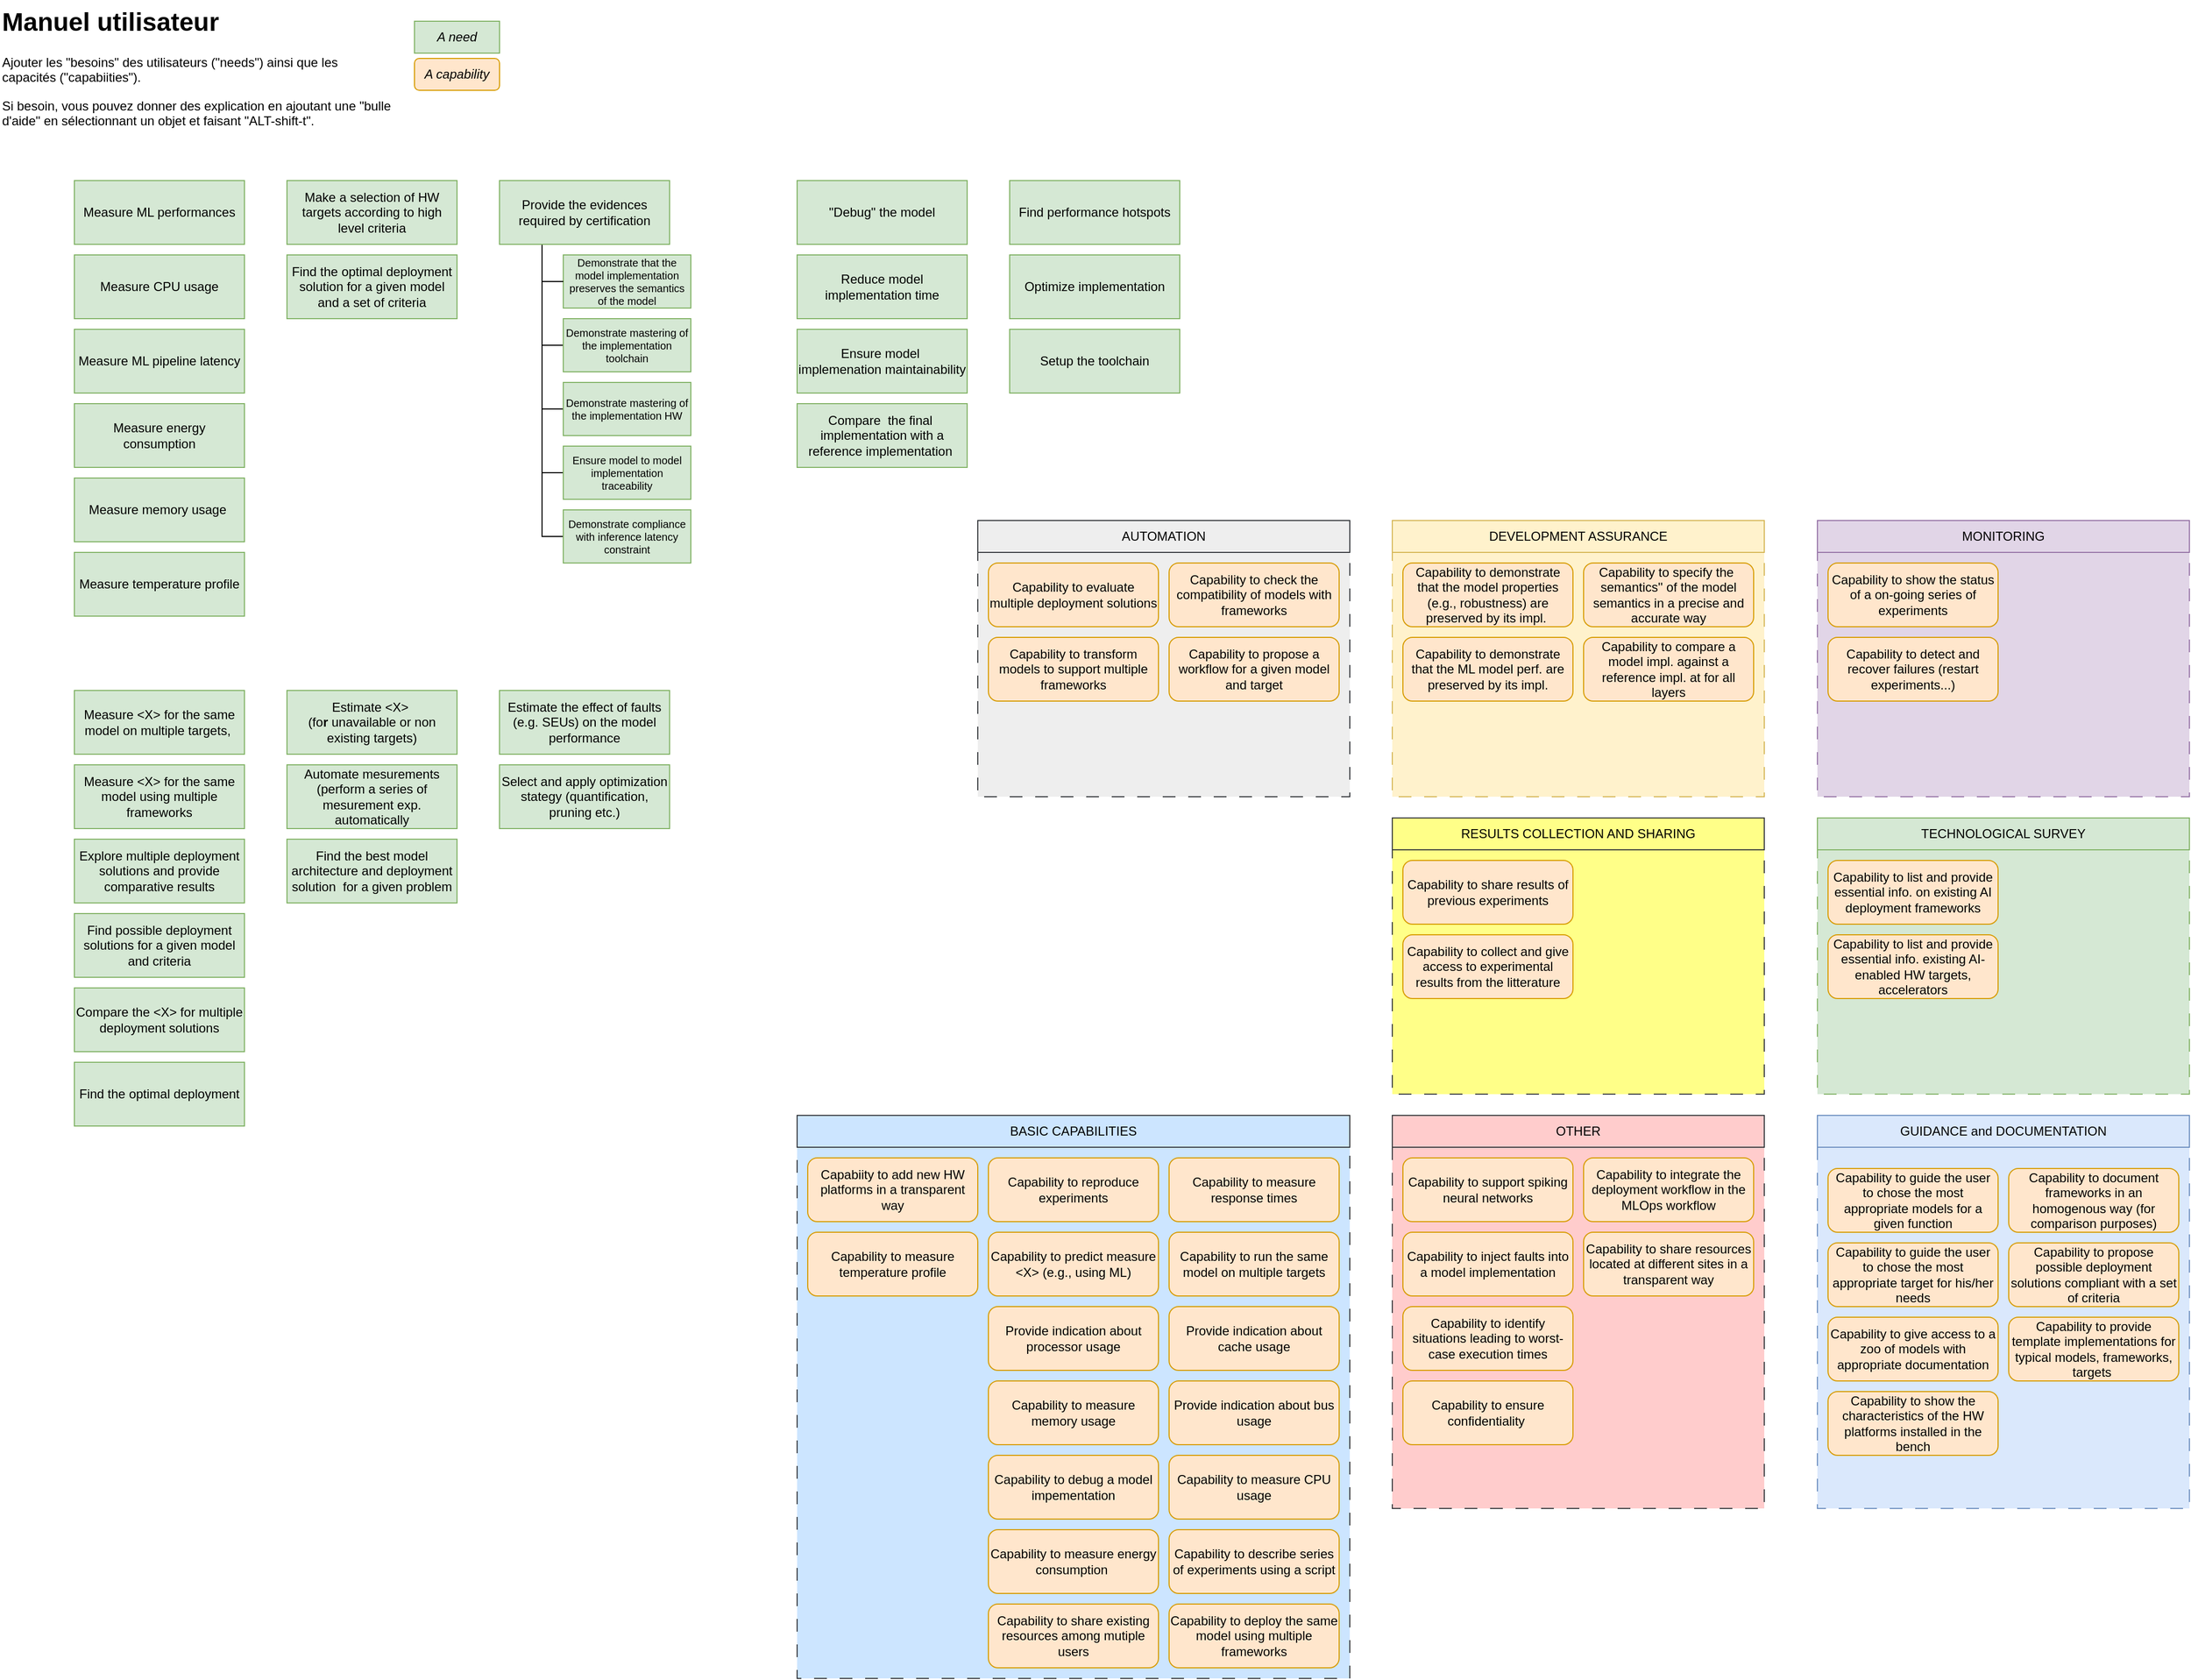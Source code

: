 <mxfile version="24.5.1" type="github">
  <diagram name="Page-1" id="GF7OaNWlpsntlyMCokd7">
    <mxGraphModel dx="4283" dy="5266" grid="1" gridSize="10" guides="1" tooltips="1" connect="1" arrows="1" fold="1" page="1" pageScale="1" pageWidth="3300" pageHeight="4681" math="0" shadow="0">
      <root>
        <mxCell id="0" />
        <mxCell id="1" parent="0" />
        <mxCell id="7k-AmSmw4N_ky5tJrCOa-97" value="" style="rounded=0;whiteSpace=wrap;html=1;dashed=1;dashPattern=12 12;fillColor=#eeeeee;strokeColor=#36393d;" vertex="1" parent="1">
          <mxGeometry x="730" y="470" width="350" height="230" as="geometry" />
        </mxCell>
        <mxCell id="7k-AmSmw4N_ky5tJrCOa-100" value="" style="rounded=0;whiteSpace=wrap;html=1;dashed=1;dashPattern=12 12;fillColor=#ffcccc;strokeColor=#36393d;" vertex="1" parent="1">
          <mxGeometry x="1120" y="1030" width="350" height="340" as="geometry" />
        </mxCell>
        <mxCell id="7k-AmSmw4N_ky5tJrCOa-102" value="" style="rounded=0;whiteSpace=wrap;html=1;dashed=1;dashPattern=12 12;fillColor=#cce5ff;strokeColor=#36393d;" vertex="1" parent="1">
          <mxGeometry x="560" y="1030" width="520" height="500" as="geometry" />
        </mxCell>
        <mxCell id="7k-AmSmw4N_ky5tJrCOa-94" value="" style="rounded=0;whiteSpace=wrap;html=1;dashed=1;dashPattern=12 12;fillColor=#fff2cc;strokeColor=#d6b656;" vertex="1" parent="1">
          <mxGeometry x="1120" y="470" width="350" height="230" as="geometry" />
        </mxCell>
        <mxCell id="7k-AmSmw4N_ky5tJrCOa-88" value="" style="rounded=0;whiteSpace=wrap;html=1;dashed=1;dashPattern=12 12;fillColor=#d5e8d4;strokeColor=#82b366;" vertex="1" parent="1">
          <mxGeometry x="1520" y="750" width="350" height="230" as="geometry" />
        </mxCell>
        <mxCell id="7k-AmSmw4N_ky5tJrCOa-87" value="" style="rounded=0;whiteSpace=wrap;html=1;dashed=1;dashPattern=12 12;fillColor=#ffff88;strokeColor=#36393d;" vertex="1" parent="1">
          <mxGeometry x="1120" y="750" width="350" height="230" as="geometry" />
        </mxCell>
        <mxCell id="7k-AmSmw4N_ky5tJrCOa-82" value="" style="rounded=0;whiteSpace=wrap;html=1;dashed=1;dashPattern=12 12;fillColor=#dae8fc;strokeColor=#6c8ebf;" vertex="1" parent="1">
          <mxGeometry x="1520" y="1030" width="350" height="340" as="geometry" />
        </mxCell>
        <mxCell id="7k-AmSmw4N_ky5tJrCOa-80" value="" style="rounded=0;whiteSpace=wrap;html=1;dashed=1;dashPattern=12 12;fillColor=#e1d5e7;strokeColor=#9673a6;" vertex="1" parent="1">
          <mxGeometry x="1520" y="470" width="350" height="230" as="geometry" />
        </mxCell>
        <mxCell id="7k-AmSmw4N_ky5tJrCOa-1" value="Capability to run the same model on multiple targets" style="rounded=1;whiteSpace=wrap;html=1;fillColor=#ffe6cc;strokeColor=#d79b00;" vertex="1" parent="1">
          <mxGeometry x="910" y="1110" width="160" height="60" as="geometry" />
        </mxCell>
        <mxCell id="7k-AmSmw4N_ky5tJrCOa-2" value="Capability to deploy the same model using multiple frameworks" style="rounded=1;whiteSpace=wrap;html=1;fillColor=#ffe6cc;strokeColor=#d79b00;" vertex="1" parent="1">
          <mxGeometry x="910" y="1460" width="160" height="60" as="geometry" />
        </mxCell>
        <mxCell id="7k-AmSmw4N_ky5tJrCOa-3" value="Capability to measure energy consumption&amp;nbsp;" style="rounded=1;whiteSpace=wrap;html=1;fillColor=#ffe6cc;strokeColor=#d79b00;" vertex="1" parent="1">
          <mxGeometry x="740" y="1390" width="160" height="60" as="geometry" />
        </mxCell>
        <mxCell id="7k-AmSmw4N_ky5tJrCOa-4" value="Capability to measure memory usage" style="rounded=1;whiteSpace=wrap;html=1;fillColor=#ffe6cc;strokeColor=#d79b00;" vertex="1" parent="1">
          <mxGeometry x="740" y="1250" width="160" height="60" as="geometry" />
        </mxCell>
        <mxCell id="7k-AmSmw4N_ky5tJrCOa-5" value="Capability to measure CPU usage" style="rounded=1;whiteSpace=wrap;html=1;fillColor=#ffe6cc;strokeColor=#d79b00;" vertex="1" parent="1">
          <mxGeometry x="910" y="1320" width="160" height="60" as="geometry" />
        </mxCell>
        <mxCell id="7k-AmSmw4N_ky5tJrCOa-6" value="Capability to specify the ``semantics&#39;&#39; of the model semantics in a precise and accurate way" style="rounded=1;whiteSpace=wrap;html=1;fillColor=#ffe6cc;strokeColor=#d79b00;" vertex="1" parent="1">
          <mxGeometry x="1300" y="480" width="160" height="60" as="geometry" />
        </mxCell>
        <mxCell id="7k-AmSmw4N_ky5tJrCOa-7" value="Capability to demonstrate that the model properties (e.g., robustness) are preserved by its impl.&amp;nbsp;" style="rounded=1;whiteSpace=wrap;html=1;fillColor=#ffe6cc;strokeColor=#d79b00;" vertex="1" parent="1">
          <mxGeometry x="1130" y="480" width="160" height="60" as="geometry" />
        </mxCell>
        <mxCell id="7k-AmSmw4N_ky5tJrCOa-8" value="Capability to demonstrate that the ML model perf. are preserved by its impl." style="rounded=1;whiteSpace=wrap;html=1;fillColor=#ffe6cc;strokeColor=#d79b00;" vertex="1" parent="1">
          <mxGeometry x="1130" y="550" width="160" height="60" as="geometry" />
        </mxCell>
        <mxCell id="7k-AmSmw4N_ky5tJrCOa-10" value="Measure ML performances" style="rounded=0;whiteSpace=wrap;html=1;fillColor=#d5e8d4;strokeColor=#82b366;" vertex="1" parent="1">
          <mxGeometry x="-120" y="120" width="160" height="60" as="geometry" />
        </mxCell>
        <mxCell id="7k-AmSmw4N_ky5tJrCOa-11" value="Measure energy consumption" style="rounded=0;whiteSpace=wrap;html=1;fillColor=#d5e8d4;strokeColor=#82b366;" vertex="1" parent="1">
          <mxGeometry x="-120" y="330" width="160" height="60" as="geometry" />
        </mxCell>
        <mxCell id="7k-AmSmw4N_ky5tJrCOa-12" value="Measure memory usage&amp;nbsp;" style="rounded=0;whiteSpace=wrap;html=1;fillColor=#d5e8d4;strokeColor=#82b366;" vertex="1" parent="1">
          <mxGeometry x="-120" y="400" width="160" height="60" as="geometry" />
        </mxCell>
        <mxCell id="7k-AmSmw4N_ky5tJrCOa-13" value="Measure ML pipeline latency" style="rounded=0;whiteSpace=wrap;html=1;fillColor=#d5e8d4;strokeColor=#82b366;" vertex="1" parent="1">
          <mxGeometry x="-120" y="260" width="160" height="60" as="geometry" />
        </mxCell>
        <UserObject label="Estimate &amp;lt;X&amp;gt;&amp;nbsp; (fo&lt;b&gt;r&amp;nbsp;&lt;/b&gt;unavailable or non existing targets)" tooltip="Cela peut concerner des cibles matérielles &#xa;qui ne sont psa encore disponibles sur&#xa;le marché mais dont on a déjà quelques &#xa;caractéristiques, ou des cibes non approvisionnées." id="7k-AmSmw4N_ky5tJrCOa-14">
          <mxCell style="rounded=0;whiteSpace=wrap;html=1;fillColor=#d5e8d4;strokeColor=#82b366;" vertex="1" parent="1">
            <mxGeometry x="80" y="600" width="160" height="60" as="geometry" />
          </mxCell>
        </UserObject>
        <mxCell id="7k-AmSmw4N_ky5tJrCOa-15" value="Automate mesurements (perform a series of mesurement exp. automatically" style="rounded=0;whiteSpace=wrap;html=1;fillColor=#d5e8d4;strokeColor=#82b366;" vertex="1" parent="1">
          <mxGeometry x="80" y="670" width="160" height="60" as="geometry" />
        </mxCell>
        <mxCell id="7k-AmSmw4N_ky5tJrCOa-16" value="Measure &amp;lt;X&amp;gt; for the same model on multiple targets,&amp;nbsp;" style="rounded=0;whiteSpace=wrap;html=1;fillColor=#d5e8d4;strokeColor=#82b366;" vertex="1" parent="1">
          <mxGeometry x="-120" y="600" width="160" height="60" as="geometry" />
        </mxCell>
        <mxCell id="7k-AmSmw4N_ky5tJrCOa-17" value="Measure &amp;lt;X&amp;gt; for the same model using multiple frameworks" style="rounded=0;whiteSpace=wrap;html=1;fillColor=#d5e8d4;strokeColor=#82b366;" vertex="1" parent="1">
          <mxGeometry x="-120" y="670" width="160" height="60" as="geometry" />
        </mxCell>
        <mxCell id="7k-AmSmw4N_ky5tJrCOa-18" value="Explore multiple deployment solutions and provide comparative results" style="rounded=0;whiteSpace=wrap;html=1;fillColor=#d5e8d4;strokeColor=#82b366;" vertex="1" parent="1">
          <mxGeometry x="-120" y="740" width="160" height="60" as="geometry" />
        </mxCell>
        <mxCell id="7k-AmSmw4N_ky5tJrCOa-19" value="Find the optimal deployment solution for a given model and a set of criteria" style="rounded=0;whiteSpace=wrap;html=1;fillColor=#d5e8d4;strokeColor=#82b366;" vertex="1" parent="1">
          <mxGeometry x="80" y="190" width="160" height="60" as="geometry" />
        </mxCell>
        <UserObject label="Find the best model architecture and deployment solution&amp;nbsp; for a given problem" tooltip="Le besoin de trouver la meilleure configuration &#xa;(modèle, framework, cible), &#xa;le modèle étant ici une variable libre.&#xa;On ne part pas d&#39;un modèle dont l&#39;architecture &#xa;est donnée, mais on optimise &#xa;l&#39;architecture pour un hardware donné (HW-NAS)." id="7k-AmSmw4N_ky5tJrCOa-20">
          <mxCell style="rounded=0;whiteSpace=wrap;html=1;fillColor=#d5e8d4;strokeColor=#82b366;" vertex="1" parent="1">
            <mxGeometry x="80" y="740" width="160" height="60" as="geometry" />
          </mxCell>
        </UserObject>
        <mxCell id="7k-AmSmw4N_ky5tJrCOa-21" value="Compare the &amp;lt;X&amp;gt; for multiple deployment solutions" style="rounded=0;whiteSpace=wrap;html=1;fillColor=#d5e8d4;strokeColor=#82b366;" vertex="1" parent="1">
          <mxGeometry x="-120" y="880" width="160" height="60" as="geometry" />
        </mxCell>
        <mxCell id="7k-AmSmw4N_ky5tJrCOa-23" value="Capability to give access to a zoo of models with appropriate documentation" style="rounded=1;whiteSpace=wrap;html=1;fillColor=#ffe6cc;strokeColor=#d79b00;" vertex="1" parent="1">
          <mxGeometry x="1530" y="1190" width="160" height="60" as="geometry" />
        </mxCell>
        <mxCell id="7k-AmSmw4N_ky5tJrCOa-24" value="Capability to predict measure &amp;lt;X&amp;gt; (e.g., using ML)" style="rounded=1;whiteSpace=wrap;html=1;fillColor=#ffe6cc;strokeColor=#d79b00;" vertex="1" parent="1">
          <mxGeometry x="740" y="1110" width="160" height="60" as="geometry" />
        </mxCell>
        <mxCell id="7k-AmSmw4N_ky5tJrCOa-25" value="Capability to propose possible deployment solutions compliant with a set of criteria" style="rounded=1;whiteSpace=wrap;html=1;fillColor=#ffe6cc;strokeColor=#d79b00;" vertex="1" parent="1">
          <mxGeometry x="1700" y="1120" width="160" height="60" as="geometry" />
        </mxCell>
        <mxCell id="7k-AmSmw4N_ky5tJrCOa-26" value="Find possible deployment solutions for a given model and criteria" style="rounded=0;whiteSpace=wrap;html=1;fillColor=#d5e8d4;strokeColor=#82b366;" vertex="1" parent="1">
          <mxGeometry x="-120" y="810" width="160" height="60" as="geometry" />
        </mxCell>
        <mxCell id="7k-AmSmw4N_ky5tJrCOa-27" value="Capability to evaluate multiple deployment solutions" style="rounded=1;whiteSpace=wrap;html=1;fillColor=#ffe6cc;strokeColor=#d79b00;" vertex="1" parent="1">
          <mxGeometry x="740" y="480" width="160" height="60" as="geometry" />
        </mxCell>
        <mxCell id="7k-AmSmw4N_ky5tJrCOa-28" value="Capability to share results of previous experiments" style="rounded=1;whiteSpace=wrap;html=1;fillColor=#ffe6cc;strokeColor=#d79b00;" vertex="1" parent="1">
          <mxGeometry x="1130" y="760" width="160" height="60" as="geometry" />
        </mxCell>
        <mxCell id="7k-AmSmw4N_ky5tJrCOa-29" value="A need" style="rounded=0;whiteSpace=wrap;html=1;fillColor=#d5e8d4;strokeColor=#82b366;fontStyle=2" vertex="1" parent="1">
          <mxGeometry x="200" y="-30" width="80" height="30" as="geometry" />
        </mxCell>
        <mxCell id="7k-AmSmw4N_ky5tJrCOa-30" value="&lt;i&gt;A capability&lt;/i&gt;" style="rounded=1;whiteSpace=wrap;html=1;fillColor=#ffe6cc;strokeColor=#d79b00;" vertex="1" parent="1">
          <mxGeometry x="200" y="5" width="80" height="30" as="geometry" />
        </mxCell>
        <mxCell id="7k-AmSmw4N_ky5tJrCOa-32" value="Capability to inject faults into a model implementation" style="rounded=1;whiteSpace=wrap;html=1;fillColor=#ffe6cc;strokeColor=#d79b00;" vertex="1" parent="1">
          <mxGeometry x="1130" y="1110" width="160" height="60" as="geometry" />
        </mxCell>
        <mxCell id="7k-AmSmw4N_ky5tJrCOa-33" value="Estimate the effect of faults (e.g. SEUs) on the model performance" style="rounded=0;whiteSpace=wrap;html=1;fillColor=#d5e8d4;strokeColor=#82b366;" vertex="1" parent="1">
          <mxGeometry x="280" y="600" width="160" height="60" as="geometry" />
        </mxCell>
        <mxCell id="7k-AmSmw4N_ky5tJrCOa-36" value="Measure CPU usage" style="rounded=0;whiteSpace=wrap;html=1;fillColor=#d5e8d4;strokeColor=#82b366;" vertex="1" parent="1">
          <mxGeometry x="-120" y="190" width="160" height="60" as="geometry" />
        </mxCell>
        <mxCell id="7k-AmSmw4N_ky5tJrCOa-40" value="Find the optimal deployment" style="rounded=0;whiteSpace=wrap;html=1;fillColor=#d5e8d4;strokeColor=#82b366;" vertex="1" parent="1">
          <mxGeometry x="-120" y="950" width="160" height="60" as="geometry" />
        </mxCell>
        <mxCell id="7k-AmSmw4N_ky5tJrCOa-41" value="Provide indication about processor usage" style="rounded=1;whiteSpace=wrap;html=1;fillColor=#ffe6cc;strokeColor=#d79b00;" vertex="1" parent="1">
          <mxGeometry x="740" y="1180" width="160" height="60" as="geometry" />
        </mxCell>
        <mxCell id="7k-AmSmw4N_ky5tJrCOa-42" value="Provide indication about cache usage" style="rounded=1;whiteSpace=wrap;html=1;fillColor=#ffe6cc;strokeColor=#d79b00;" vertex="1" parent="1">
          <mxGeometry x="910" y="1180" width="160" height="60" as="geometry" />
        </mxCell>
        <mxCell id="7k-AmSmw4N_ky5tJrCOa-45" value="Provide indication about bus usage" style="rounded=1;whiteSpace=wrap;html=1;fillColor=#ffe6cc;strokeColor=#d79b00;" vertex="1" parent="1">
          <mxGeometry x="910" y="1250" width="160" height="60" as="geometry" />
        </mxCell>
        <mxCell id="7k-AmSmw4N_ky5tJrCOa-47" value="Capability to measure response times" style="rounded=1;whiteSpace=wrap;html=1;fillColor=#ffe6cc;strokeColor=#d79b00;" vertex="1" parent="1">
          <mxGeometry x="910" y="1040" width="160" height="60" as="geometry" />
        </mxCell>
        <mxCell id="7k-AmSmw4N_ky5tJrCOa-50" value="Measure temperature profile" style="rounded=0;whiteSpace=wrap;html=1;fillColor=#d5e8d4;strokeColor=#82b366;" vertex="1" parent="1">
          <mxGeometry x="-120" y="470" width="160" height="60" as="geometry" />
        </mxCell>
        <mxCell id="7k-AmSmw4N_ky5tJrCOa-52" value="Capability to describe series of experiments using a script" style="rounded=1;whiteSpace=wrap;html=1;fillColor=#ffe6cc;strokeColor=#d79b00;" vertex="1" parent="1">
          <mxGeometry x="910" y="1390" width="160" height="60" as="geometry" />
        </mxCell>
        <mxCell id="7k-AmSmw4N_ky5tJrCOa-112" style="edgeStyle=orthogonalEdgeStyle;rounded=0;orthogonalLoop=1;jettySize=auto;html=1;exitX=0.25;exitY=1;exitDx=0;exitDy=0;entryX=0;entryY=0.5;entryDx=0;entryDy=0;endArrow=none;endFill=0;" edge="1" parent="1" source="7k-AmSmw4N_ky5tJrCOa-107" target="7k-AmSmw4N_ky5tJrCOa-111">
          <mxGeometry relative="1" as="geometry" />
        </mxCell>
        <mxCell id="7k-AmSmw4N_ky5tJrCOa-56" value="Demonstrate that the model implementation preserves the semantics of the model" style="rounded=0;whiteSpace=wrap;html=1;fillColor=#d5e8d4;strokeColor=#82b366;fontSize=10;" vertex="1" parent="1">
          <mxGeometry x="340" y="190" width="120" height="50" as="geometry" />
        </mxCell>
        <UserObject label="Make a selection of HW targets according to high level criteria" tooltip="Le besoin est de connaitre ce qui existe&#xa;et d&#39;avoir une idée des &#xa;grandes caractéristiques des cibles matérielles &#xa;(nombre de coeurs, présence d&#39;accélérateurs, &#xa;quantité mémoire, etc.).&#xa;Il s&#39;agit d&#39;un besoin d&#39;information et&#xa;de moyen d&#39;accès à cette information &#xa;(capacité de recherche sur un critère &#xa;donné).&#xa;" id="7k-AmSmw4N_ky5tJrCOa-58">
          <mxCell style="rounded=0;whiteSpace=wrap;html=1;fillColor=#d5e8d4;strokeColor=#82b366;" vertex="1" parent="1">
            <mxGeometry x="80" y="120" width="160" height="60" as="geometry" />
          </mxCell>
        </UserObject>
        <mxCell id="7k-AmSmw4N_ky5tJrCOa-60" value="Capability to transform models to support multiple frameworks" style="rounded=1;whiteSpace=wrap;html=1;fillColor=#ffe6cc;strokeColor=#d79b00;" vertex="1" parent="1">
          <mxGeometry x="740" y="550" width="160" height="60" as="geometry" />
        </mxCell>
        <mxCell id="7k-AmSmw4N_ky5tJrCOa-61" value="Capability to check the compatibility of models with frameworks" style="rounded=1;whiteSpace=wrap;html=1;fillColor=#ffe6cc;strokeColor=#d79b00;" vertex="1" parent="1">
          <mxGeometry x="910" y="480" width="160" height="60" as="geometry" />
        </mxCell>
        <mxCell id="7k-AmSmw4N_ky5tJrCOa-62" value="Capability to propose a workflow for a given model and target" style="rounded=1;whiteSpace=wrap;html=1;fillColor=#ffe6cc;strokeColor=#d79b00;" vertex="1" parent="1">
          <mxGeometry x="910" y="550" width="160" height="60" as="geometry" />
        </mxCell>
        <UserObject label="Capability to show the status of a on-going series of experiments" tooltip="Il s&#39;agit d&#39;une capacité de surveillance [déjà implémentée avec Airflow]" id="7k-AmSmw4N_ky5tJrCOa-63">
          <mxCell style="rounded=1;whiteSpace=wrap;html=1;fillColor=#ffe6cc;strokeColor=#d79b00;" vertex="1" parent="1">
            <mxGeometry x="1530" y="480" width="160" height="60" as="geometry" />
          </mxCell>
        </UserObject>
        <mxCell id="7k-AmSmw4N_ky5tJrCOa-64" value="Capabiity to add new HW platforms in a transparent way" style="rounded=1;whiteSpace=wrap;html=1;fillColor=#ffe6cc;strokeColor=#d79b00;" vertex="1" parent="1">
          <mxGeometry x="570" y="1040" width="160" height="60" as="geometry" />
        </mxCell>
        <UserObject label="Capability to list and provide essential info. on existing AI deployment frameworks" tooltip="L&#39;idée est de donner à l&#39;utilisateur des &#xa;informations le plus à jour possible sur &#xa;les bibliothèques, frameworks, accélérateurs IA&#xa;disponibles sur le marché." id="7k-AmSmw4N_ky5tJrCOa-65">
          <mxCell style="rounded=1;whiteSpace=wrap;html=1;fillColor=#ffe6cc;strokeColor=#d79b00;" vertex="1" parent="1">
            <mxGeometry x="1530" y="760" width="160" height="60" as="geometry" />
          </mxCell>
        </UserObject>
        <UserObject label="Capability to list and provide essential info. existing AI-enabled&amp;nbsp;HW targets, accelerators" tooltip="L&#39;idée est de donner à l&#39;utilisateur des &#xa;informations le plus à jour possible sur &#xa;les bibliothèques, frameworks, accélérateurs IA&#xa;disponibles sur le marché." id="7k-AmSmw4N_ky5tJrCOa-66">
          <mxCell style="rounded=1;whiteSpace=wrap;html=1;fillColor=#ffe6cc;strokeColor=#d79b00;" vertex="1" parent="1">
            <mxGeometry x="1530" y="830" width="160" height="60" as="geometry" />
          </mxCell>
        </UserObject>
        <UserObject label="Capability to share existing resources among mutiple users" tooltip="L&#39;idée est de pouvoir mettre en commun des&#xa;ressources matérielles entre utilisateurs &#xa;du banc. C&#39;est-à-dire de pouvoir rendre &#xa;accessible une ressource matérielle qui &#xa;serait localisée chez un partenaire..." id="7k-AmSmw4N_ky5tJrCOa-69">
          <mxCell style="rounded=1;whiteSpace=wrap;html=1;fillColor=#ffe6cc;strokeColor=#d79b00;" vertex="1" parent="1">
            <mxGeometry x="740" y="1460" width="160" height="60" as="geometry" />
          </mxCell>
        </UserObject>
        <UserObject label="Capability to share resources located at different sites in a transparent way" tooltip="L&#39;idée est de pouvoir établir un réseau&#xa;de &quot;bancs&quot; et de pouvoir utiliser n&#39;importe&#xa;quelle des ressources disponibles sur ces&#xa;bancs à un utilisateur. &#xa;À terme, on pourrait offrir la capacité de&#xa;d&#39;intégrer (&quot;plugger&quot;) une nouvelle &#xa;ressource matérielle fournie pas l&#39;un des &#xa;partenaires." id="7k-AmSmw4N_ky5tJrCOa-70">
          <mxCell style="rounded=1;whiteSpace=wrap;html=1;fillColor=#ffe6cc;strokeColor=#d79b00;" vertex="1" parent="1">
            <mxGeometry x="1300" y="1110" width="160" height="60" as="geometry" />
          </mxCell>
        </UserObject>
        <mxCell id="7k-AmSmw4N_ky5tJrCOa-71" value="Capability to integrate the deployment workflow in the MLOps workflow" style="rounded=1;whiteSpace=wrap;html=1;fillColor=#ffe6cc;strokeColor=#d79b00;" vertex="1" parent="1">
          <mxGeometry x="1300" y="1040" width="160" height="60" as="geometry" />
        </mxCell>
        <mxCell id="7k-AmSmw4N_ky5tJrCOa-72" value="Capability to document frameworks in an homogenous way (for comparison purposes)" style="rounded=1;whiteSpace=wrap;html=1;fillColor=#ffe6cc;strokeColor=#d79b00;" vertex="1" parent="1">
          <mxGeometry x="1700" y="1050" width="160" height="60" as="geometry" />
        </mxCell>
        <UserObject label="Capability to collect and give access to experimental results from the litterature" tooltip="De très nombreux articles scientifiques (et &#xa;autres) donnent des résultats de &#xa;performance. Il serait bien de les &#xa;collecter et d&#39;y donner accès. &#xa;Cela permettrait de faire un premier choix sans &#xa;avoir à réaliser de mesures." id="7k-AmSmw4N_ky5tJrCOa-73">
          <mxCell style="rounded=1;whiteSpace=wrap;html=1;fillColor=#ffe6cc;strokeColor=#d79b00;" vertex="1" parent="1">
            <mxGeometry x="1130" y="830" width="160" height="60" as="geometry" />
          </mxCell>
        </UserObject>
        <UserObject label="Capability to guide the user to chose the most appropriate target for his/her needs" tooltip="Utilisation d&#39;un LLM+RAG spécialisé sur&#xa;le déploiement d&#39;algorithmes d&#39;IA?" id="7k-AmSmw4N_ky5tJrCOa-74">
          <mxCell style="rounded=1;whiteSpace=wrap;html=1;fillColor=#ffe6cc;strokeColor=#d79b00;" vertex="1" parent="1">
            <mxGeometry x="1530" y="1120" width="160" height="60" as="geometry" />
          </mxCell>
        </UserObject>
        <UserObject label="Capability to guide the user to chose the most appropriate models for a given function" tooltip="L&#39;idée est de proposer une taxonomie des&#xa;modèles en précisant ce pour quoi ils&#xa;ont été développés, quelles sont les &#xa;performances obtenues, les papiers&#xa;dans lesquels ils sont décrits." id="7k-AmSmw4N_ky5tJrCOa-75">
          <mxCell style="rounded=1;whiteSpace=wrap;html=1;fillColor=#ffe6cc;strokeColor=#d79b00;" vertex="1" parent="1">
            <mxGeometry x="1530" y="1050" width="160" height="60" as="geometry" />
          </mxCell>
        </UserObject>
        <mxCell id="7k-AmSmw4N_ky5tJrCOa-76" value="Capability to compare a model impl. against a reference impl. at for all layers" style="rounded=1;whiteSpace=wrap;html=1;fillColor=#ffe6cc;strokeColor=#d79b00;" vertex="1" parent="1">
          <mxGeometry x="1300" y="550" width="160" height="60" as="geometry" />
        </mxCell>
        <UserObject label="Capability to provide template implementations for typical models, frameworks, targets&amp;nbsp;" tooltip="Cela vaut pour les implémentations &quot;manuelles&quot;, &#xa;c&#39;est-à-dire celles qui ne sont pas directement&#xa;obtenues par transformation d&#39;une description &#xa;de modèle selon un format standard." id="7k-AmSmw4N_ky5tJrCOa-77">
          <mxCell style="rounded=1;whiteSpace=wrap;html=1;fillColor=#ffe6cc;strokeColor=#d79b00;" vertex="1" parent="1">
            <mxGeometry x="1700" y="1190" width="160" height="60" as="geometry" />
          </mxCell>
        </UserObject>
        <mxCell id="7k-AmSmw4N_ky5tJrCOa-78" value="Capability to detect and recover failures (restart experiments...)" style="rounded=1;whiteSpace=wrap;html=1;fillColor=#ffe6cc;strokeColor=#d79b00;" vertex="1" parent="1">
          <mxGeometry x="1530" y="550" width="160" height="60" as="geometry" />
        </mxCell>
        <mxCell id="7k-AmSmw4N_ky5tJrCOa-79" value="Capability to debug a model impementation" style="rounded=1;whiteSpace=wrap;html=1;fillColor=#ffe6cc;strokeColor=#d79b00;" vertex="1" parent="1">
          <mxGeometry x="740" y="1320" width="160" height="60" as="geometry" />
        </mxCell>
        <mxCell id="7k-AmSmw4N_ky5tJrCOa-84" value="TECHNOLOGICAL SURVEY" style="rounded=0;whiteSpace=wrap;html=1;fillColor=#d5e8d4;strokeColor=#82b366;" vertex="1" parent="1">
          <mxGeometry x="1520" y="720" width="350" height="30" as="geometry" />
        </mxCell>
        <mxCell id="7k-AmSmw4N_ky5tJrCOa-85" value="GUIDANCE and DOCUMENTATION" style="rounded=0;whiteSpace=wrap;html=1;fillColor=#dae8fc;strokeColor=#6c8ebf;" vertex="1" parent="1">
          <mxGeometry x="1520" y="1000" width="350" height="30" as="geometry" />
        </mxCell>
        <mxCell id="7k-AmSmw4N_ky5tJrCOa-86" value="Capability to support spiking neural networks" style="rounded=1;whiteSpace=wrap;html=1;fillColor=#ffe6cc;strokeColor=#d79b00;" vertex="1" parent="1">
          <mxGeometry x="1130" y="1040" width="160" height="60" as="geometry" />
        </mxCell>
        <mxCell id="7k-AmSmw4N_ky5tJrCOa-89" value="RESULTS COLLECTION AND SHARING" style="rounded=0;whiteSpace=wrap;html=1;fillColor=#ffff88;strokeColor=#36393d;" vertex="1" parent="1">
          <mxGeometry x="1120" y="720" width="350" height="30" as="geometry" />
        </mxCell>
        <mxCell id="7k-AmSmw4N_ky5tJrCOa-93" value="MONITORING" style="rounded=0;whiteSpace=wrap;html=1;fillColor=#e1d5e7;strokeColor=#9673a6;" vertex="1" parent="1">
          <mxGeometry x="1520" y="440" width="350" height="30" as="geometry" />
        </mxCell>
        <mxCell id="7k-AmSmw4N_ky5tJrCOa-95" value="DEVELOPMENT ASSURANCE" style="rounded=0;whiteSpace=wrap;html=1;fillColor=#fff2cc;strokeColor=#d6b656;" vertex="1" parent="1">
          <mxGeometry x="1120" y="440" width="350" height="30" as="geometry" />
        </mxCell>
        <mxCell id="7k-AmSmw4N_ky5tJrCOa-96" value="AUTOMATION" style="rounded=0;whiteSpace=wrap;html=1;fillColor=#eeeeee;strokeColor=#36393d;" vertex="1" parent="1">
          <mxGeometry x="730" y="440" width="350" height="30" as="geometry" />
        </mxCell>
        <mxCell id="7k-AmSmw4N_ky5tJrCOa-98" value="Capability to reproduce experiments" style="rounded=1;whiteSpace=wrap;html=1;fillColor=#ffe6cc;strokeColor=#d79b00;" vertex="1" parent="1">
          <mxGeometry x="740" y="1040" width="160" height="60" as="geometry" />
        </mxCell>
        <UserObject label="Capability to show the characteristics of the HW platforms installed in the bench" tooltip="L&#39;idée est de donner des informations &#xa;synthétiques et représentées de façon &#xa;homogènespourles différentes cibles &#xa;matérielles installées sur le banc &#xa;(ou, plus généralement, disponibles &#xa;sur le marché). " id="7k-AmSmw4N_ky5tJrCOa-99">
          <mxCell style="rounded=1;whiteSpace=wrap;html=1;fillColor=#ffe6cc;strokeColor=#d79b00;" vertex="1" parent="1">
            <mxGeometry x="1530" y="1260" width="160" height="60" as="geometry" />
          </mxCell>
        </UserObject>
        <mxCell id="7k-AmSmw4N_ky5tJrCOa-101" value="OTHER" style="rounded=0;whiteSpace=wrap;html=1;fillColor=#ffcccc;strokeColor=#36393d;" vertex="1" parent="1">
          <mxGeometry x="1120" y="1000" width="350" height="30" as="geometry" />
        </mxCell>
        <mxCell id="7k-AmSmw4N_ky5tJrCOa-103" value="BASIC CAPABILITIES" style="rounded=0;whiteSpace=wrap;html=1;fillColor=#cce5ff;strokeColor=#36393d;" vertex="1" parent="1">
          <mxGeometry x="560" y="1000" width="520" height="30" as="geometry" />
        </mxCell>
        <mxCell id="7k-AmSmw4N_ky5tJrCOa-106" value="Capability to measure temperature profile" style="rounded=1;whiteSpace=wrap;html=1;fillColor=#ffe6cc;strokeColor=#d79b00;" vertex="1" parent="1">
          <mxGeometry x="570" y="1110" width="160" height="60" as="geometry" />
        </mxCell>
        <mxCell id="7k-AmSmw4N_ky5tJrCOa-115" style="edgeStyle=orthogonalEdgeStyle;rounded=0;orthogonalLoop=1;jettySize=auto;html=1;exitX=0.25;exitY=1;exitDx=0;exitDy=0;entryX=0;entryY=0.5;entryDx=0;entryDy=0;strokeColor=default;align=center;verticalAlign=middle;fontFamily=Helvetica;fontSize=11;fontColor=default;labelBackgroundColor=default;endArrow=none;endFill=0;" edge="1" parent="1" source="7k-AmSmw4N_ky5tJrCOa-107" target="7k-AmSmw4N_ky5tJrCOa-56">
          <mxGeometry relative="1" as="geometry" />
        </mxCell>
        <mxCell id="7k-AmSmw4N_ky5tJrCOa-118" style="edgeStyle=orthogonalEdgeStyle;rounded=0;orthogonalLoop=1;jettySize=auto;html=1;exitX=0.25;exitY=1;exitDx=0;exitDy=0;entryX=0;entryY=0.5;entryDx=0;entryDy=0;flowAnimation=0;endArrow=none;endFill=0;" edge="1" parent="1" source="7k-AmSmw4N_ky5tJrCOa-107" target="7k-AmSmw4N_ky5tJrCOa-116">
          <mxGeometry relative="1" as="geometry" />
        </mxCell>
        <mxCell id="7k-AmSmw4N_ky5tJrCOa-119" style="edgeStyle=orthogonalEdgeStyle;rounded=0;orthogonalLoop=1;jettySize=auto;html=1;exitX=0.25;exitY=1;exitDx=0;exitDy=0;entryX=0;entryY=0.5;entryDx=0;entryDy=0;strokeColor=default;align=center;verticalAlign=middle;fontFamily=Helvetica;fontSize=11;fontColor=default;labelBackgroundColor=default;endArrow=none;endFill=0;flowAnimation=0;" edge="1" parent="1" source="7k-AmSmw4N_ky5tJrCOa-107" target="7k-AmSmw4N_ky5tJrCOa-117">
          <mxGeometry relative="1" as="geometry" />
        </mxCell>
        <mxCell id="7k-AmSmw4N_ky5tJrCOa-126" style="edgeStyle=orthogonalEdgeStyle;rounded=0;orthogonalLoop=1;jettySize=auto;html=1;exitX=0.25;exitY=1;exitDx=0;exitDy=0;entryX=0;entryY=0.5;entryDx=0;entryDy=0;endArrow=none;endFill=0;" edge="1" parent="1" source="7k-AmSmw4N_ky5tJrCOa-107" target="7k-AmSmw4N_ky5tJrCOa-125">
          <mxGeometry relative="1" as="geometry" />
        </mxCell>
        <mxCell id="7k-AmSmw4N_ky5tJrCOa-107" value="Provide the evidences required by certification" style="rounded=0;whiteSpace=wrap;html=1;fillColor=#d5e8d4;strokeColor=#82b366;" vertex="1" parent="1">
          <mxGeometry x="280" y="120" width="160" height="60" as="geometry" />
        </mxCell>
        <UserObject label="&quot;Debug&quot; the model" tooltip="Par &quot;bug&quot;, on entend une propriété non satisfaite.&#xa;Ce peut êter par exemple la non identité de l&#39;implémentation avec l&#39;implémenation de réference, &#xa;de façon à pouvoir remonter aux causes racines. &#xa;C&#39;est par ex. ce que nous avons fait pour l&#39;ACAS XU." id="7k-AmSmw4N_ky5tJrCOa-109">
          <mxCell style="rounded=0;whiteSpace=wrap;html=1;fillColor=#d5e8d4;strokeColor=#82b366;" vertex="1" parent="1">
            <mxGeometry x="560" y="120" width="160" height="60" as="geometry" />
          </mxCell>
        </UserObject>
        <mxCell id="7k-AmSmw4N_ky5tJrCOa-111" value="Demonstrate mastering of the implementation toolchain" style="rounded=0;whiteSpace=wrap;html=1;fillColor=#d5e8d4;strokeColor=#82b366;fontSize=10;" vertex="1" parent="1">
          <mxGeometry x="340" y="250" width="120" height="50" as="geometry" />
        </mxCell>
        <mxCell id="7k-AmSmw4N_ky5tJrCOa-116" value="Demonstrate mastering of the implementation HW" style="rounded=0;whiteSpace=wrap;html=1;fillColor=#d5e8d4;strokeColor=#82b366;fontSize=10;" vertex="1" parent="1">
          <mxGeometry x="340" y="310" width="120" height="50" as="geometry" />
        </mxCell>
        <mxCell id="7k-AmSmw4N_ky5tJrCOa-117" value="Ensure model to model implementation traceability" style="rounded=0;whiteSpace=wrap;html=1;fillColor=#d5e8d4;strokeColor=#82b366;fontSize=10;" vertex="1" parent="1">
          <mxGeometry x="340" y="370" width="120" height="50" as="geometry" />
        </mxCell>
        <UserObject label="Find performance hotspots" tooltip="Le besoin est d&#39;identifier les endroits où&#xa;les ressources / le temps est consommé&#xa;de façon à éventuellement modifier l&#39;implémentation.&#xa;Pour un GPU, par ex., NVIDIA fournit l&#39;environnement&#xa;nsight. Quid des autres plateformes?&#xa;Quels sont les observables pertinents? (par ex. cache hit / miss, etc.)" id="7k-AmSmw4N_ky5tJrCOa-121">
          <mxCell style="rounded=0;whiteSpace=wrap;html=1;fillColor=#d5e8d4;strokeColor=#82b366;" vertex="1" parent="1">
            <mxGeometry x="760" y="120" width="160" height="60" as="geometry" />
          </mxCell>
        </UserObject>
        <mxCell id="7k-AmSmw4N_ky5tJrCOa-122" value="Optimize implementation" style="rounded=0;whiteSpace=wrap;html=1;fillColor=#d5e8d4;strokeColor=#82b366;" vertex="1" parent="1">
          <mxGeometry x="760" y="190" width="160" height="60" as="geometry" />
        </mxCell>
        <mxCell id="7k-AmSmw4N_ky5tJrCOa-123" value="Reduce model implementation time" style="rounded=0;whiteSpace=wrap;html=1;fillColor=#d5e8d4;strokeColor=#82b366;" vertex="1" parent="1">
          <mxGeometry x="560" y="190" width="160" height="60" as="geometry" />
        </mxCell>
        <mxCell id="7k-AmSmw4N_ky5tJrCOa-125" value="Demonstrate compliance with inference latency constraint" style="rounded=0;whiteSpace=wrap;html=1;fillColor=#d5e8d4;strokeColor=#82b366;fontSize=10;" vertex="1" parent="1">
          <mxGeometry x="340" y="430" width="120" height="50" as="geometry" />
        </mxCell>
        <mxCell id="7k-AmSmw4N_ky5tJrCOa-127" value="Ensure model&amp;nbsp;&lt;div&gt;implemenation maintainability&lt;/div&gt;" style="rounded=0;whiteSpace=wrap;html=1;fillColor=#d5e8d4;strokeColor=#82b366;" vertex="1" parent="1">
          <mxGeometry x="560" y="260" width="160" height="60" as="geometry" />
        </mxCell>
        <mxCell id="7k-AmSmw4N_ky5tJrCOa-128" value="Capability to identify situations leading to worst-case execution times" style="rounded=1;whiteSpace=wrap;html=1;fillColor=#ffe6cc;strokeColor=#d79b00;" vertex="1" parent="1">
          <mxGeometry x="1130" y="1180" width="160" height="60" as="geometry" />
        </mxCell>
        <mxCell id="7k-AmSmw4N_ky5tJrCOa-129" value="Capability to ensure confidentiality&amp;nbsp;" style="rounded=1;whiteSpace=wrap;html=1;fillColor=#ffe6cc;strokeColor=#d79b00;" vertex="1" parent="1">
          <mxGeometry x="1130" y="1250" width="160" height="60" as="geometry" />
        </mxCell>
        <mxCell id="7k-AmSmw4N_ky5tJrCOa-130" value="&lt;h1 style=&quot;margin-top: 0px;&quot;&gt;Manuel utilisateur&lt;/h1&gt;&lt;p&gt;Ajouter les &quot;besoins&quot; des utilisateurs (&quot;needs&quot;) ainsi que les capacités (&quot;capabiities&quot;).&amp;nbsp;&lt;/p&gt;&lt;p&gt;Si besoin, vous pouvez donner des explication en ajoutant une &quot;bulle d&#39;aide&quot; en sélectionnant un objet et faisant &quot;ALT-shift-t&quot;.&lt;/p&gt;" style="text;html=1;whiteSpace=wrap;overflow=hidden;rounded=0;" vertex="1" parent="1">
          <mxGeometry x="-190" y="-50" width="370" height="140" as="geometry" />
        </mxCell>
        <UserObject label="Setup the toolchain" tooltip="L&#39;utilisateur va avoir besoin de mettre en place &#xa;la chaine d&#39;outil pour la cible donnée.&#xa;La documentation est plus ou moins disponible&#xa;sur intenet, mais nécessite souvent des ajustements... &#xa;Fournir une procédure claire et complète ou, &#xa;éventuellement, un dockerfile est &#xa;un moyen de faciliter la mise en oeuvre &#xa;des outils / cibles. " id="7k-AmSmw4N_ky5tJrCOa-131">
          <mxCell style="rounded=0;whiteSpace=wrap;html=1;fillColor=#d5e8d4;strokeColor=#82b366;" vertex="1" parent="1">
            <mxGeometry x="760" y="260" width="160" height="60" as="geometry" />
          </mxCell>
        </UserObject>
        <mxCell id="7k-AmSmw4N_ky5tJrCOa-132" value="Compare&amp;nbsp; the final&amp;nbsp; implementation with a reference implementation&amp;nbsp;" style="rounded=0;whiteSpace=wrap;html=1;fillColor=#d5e8d4;strokeColor=#82b366;" vertex="1" parent="1">
          <mxGeometry x="560" y="330" width="160" height="60" as="geometry" />
        </mxCell>
        <mxCell id="7k-AmSmw4N_ky5tJrCOa-138" value="Select and apply optimization stategy (quantification, pruning etc.)" style="rounded=0;whiteSpace=wrap;html=1;fillColor=#d5e8d4;strokeColor=#82b366;" vertex="1" parent="1">
          <mxGeometry x="280" y="670" width="160" height="60" as="geometry" />
        </mxCell>
      </root>
    </mxGraphModel>
  </diagram>
</mxfile>

